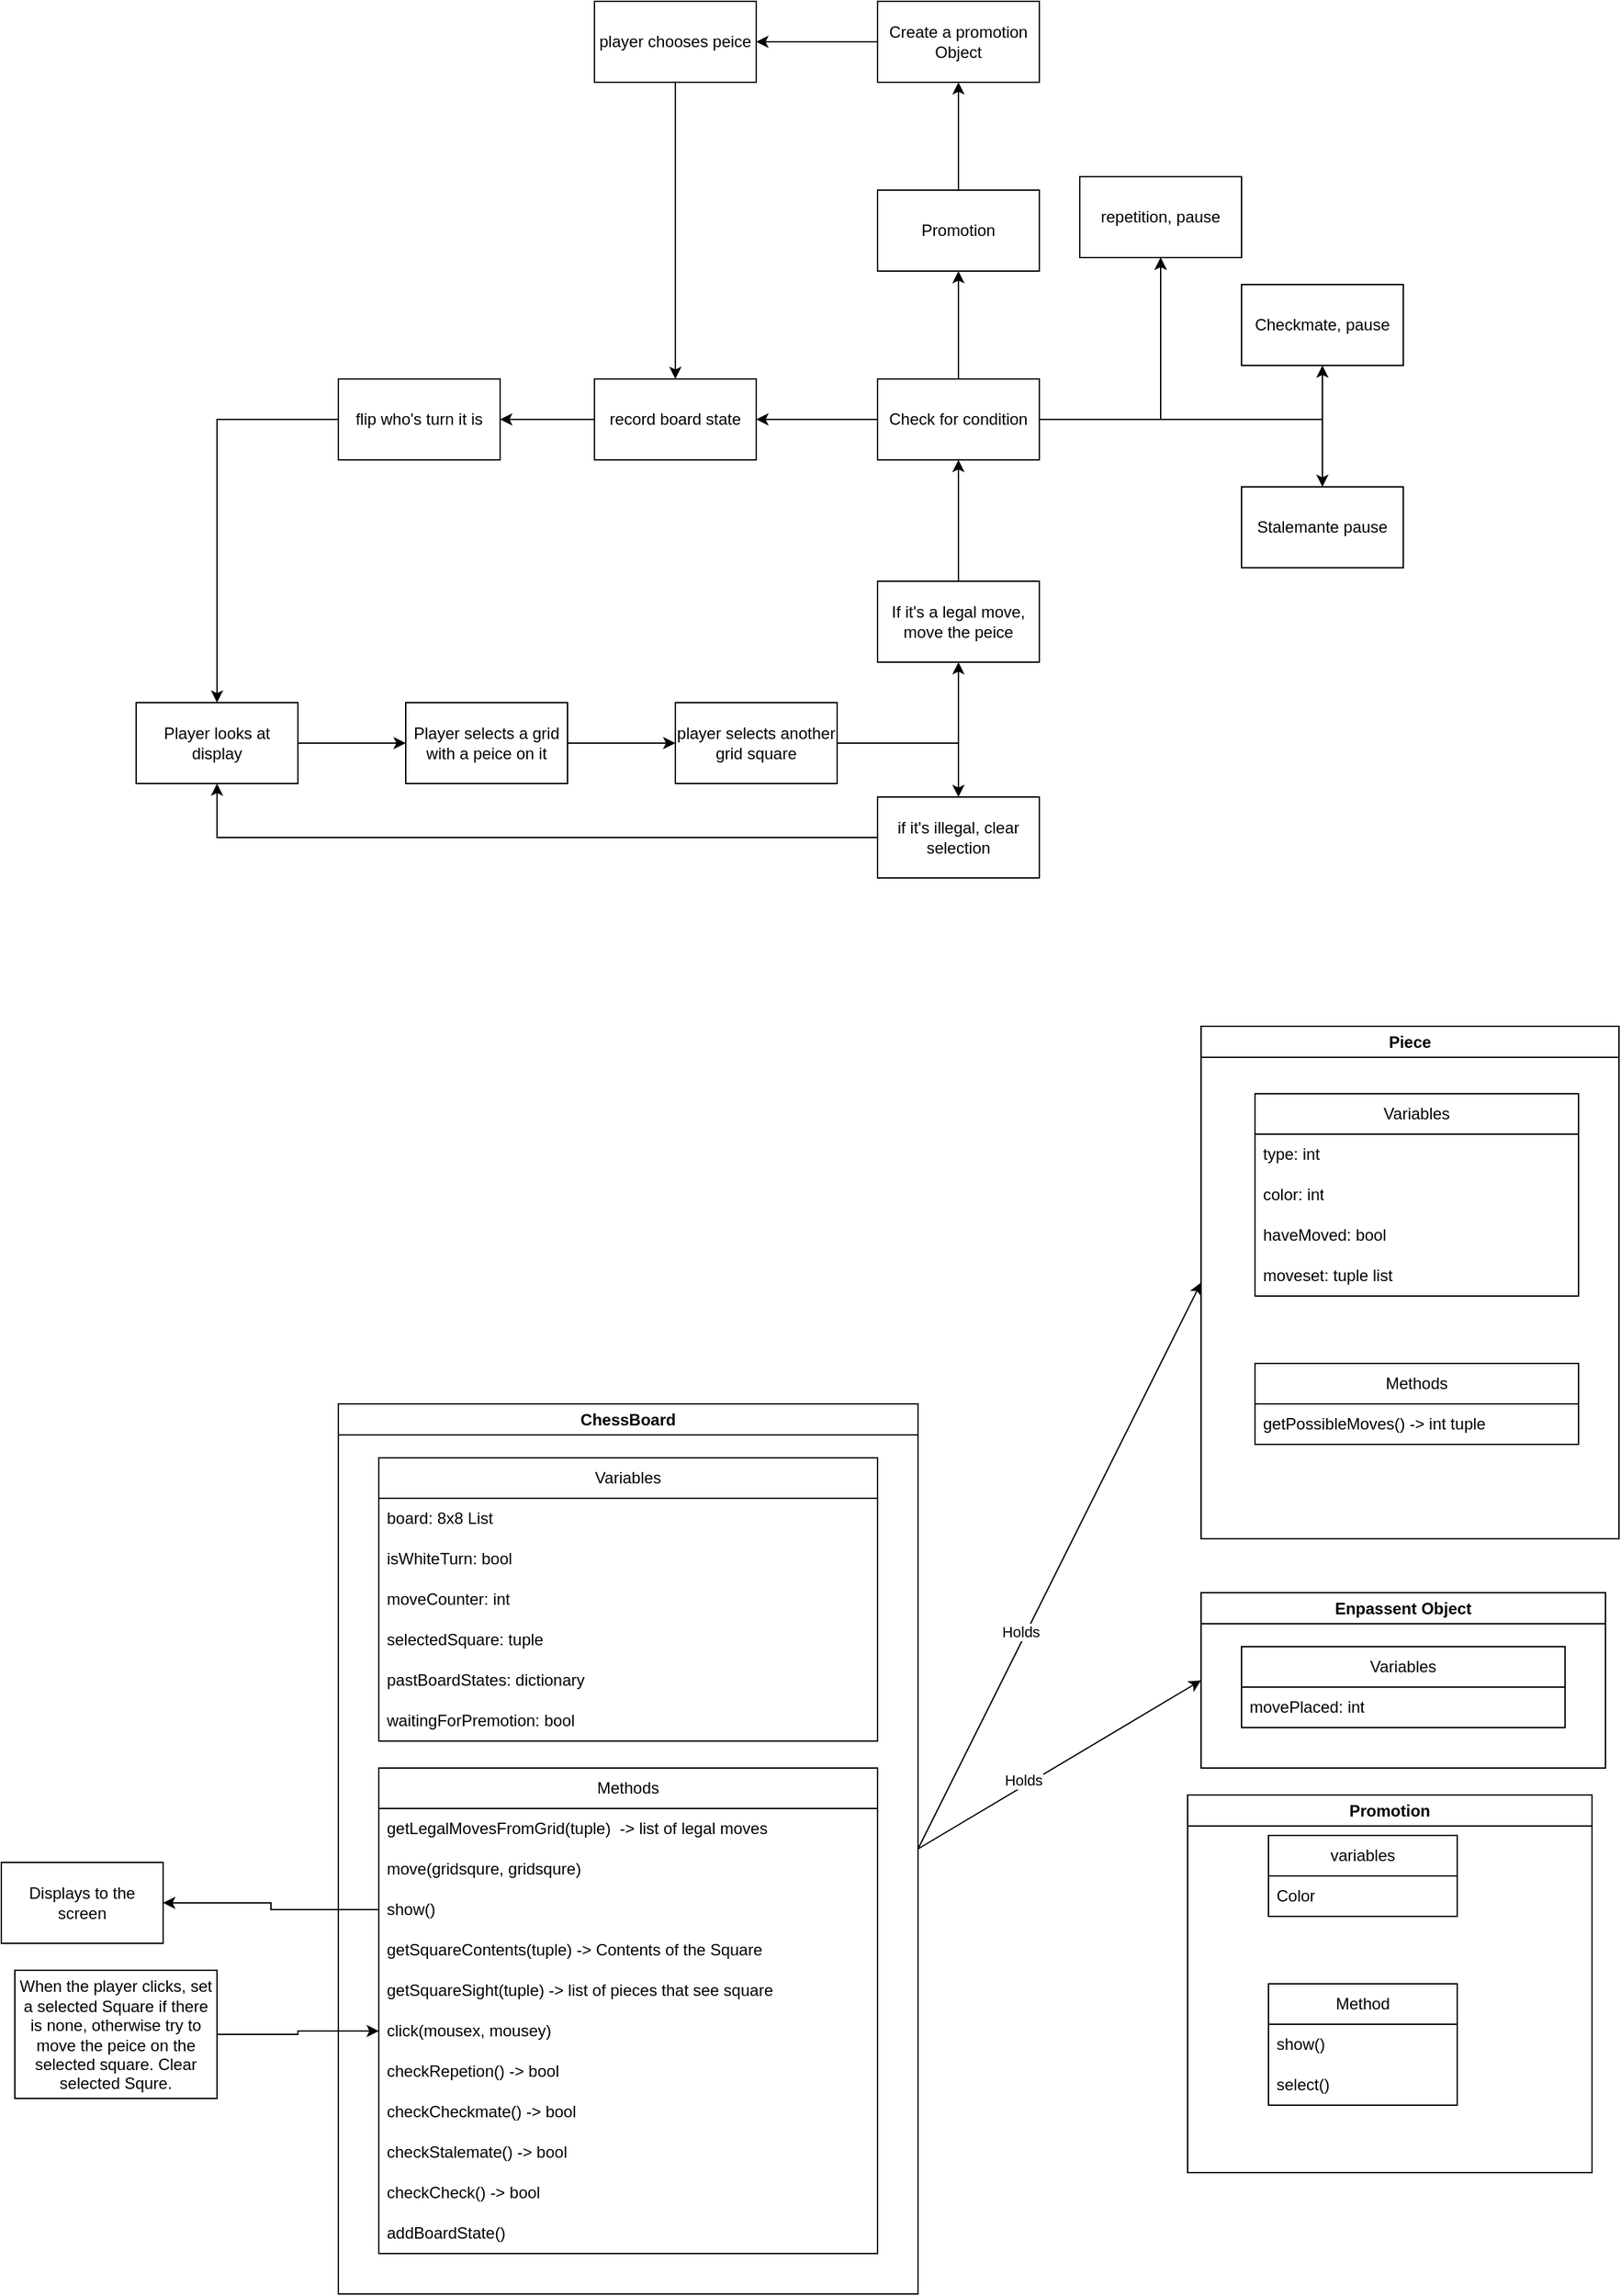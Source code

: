 <mxfile version="24.7.8">
  <diagram name="Page-1" id="t9a5m_bKD9C-yNpvmvKL">
    <mxGraphModel dx="2231" dy="1908" grid="1" gridSize="10" guides="1" tooltips="1" connect="1" arrows="1" fold="1" page="1" pageScale="1" pageWidth="850" pageHeight="1100" math="0" shadow="0">
      <root>
        <mxCell id="0" />
        <mxCell id="1" parent="0" />
        <mxCell id="ldxb-2AIBdacw099OIL1-1" value="ChessBoard" style="swimlane;whiteSpace=wrap;html=1;" parent="1" vertex="1">
          <mxGeometry x="20" y="130" width="430" height="660" as="geometry" />
        </mxCell>
        <mxCell id="ldxb-2AIBdacw099OIL1-3" value="Variables" style="swimlane;fontStyle=0;childLayout=stackLayout;horizontal=1;startSize=30;horizontalStack=0;resizeParent=1;resizeParentMax=0;resizeLast=0;collapsible=1;marginBottom=0;whiteSpace=wrap;html=1;" parent="ldxb-2AIBdacw099OIL1-1" vertex="1">
          <mxGeometry x="30" y="40" width="370" height="210" as="geometry" />
        </mxCell>
        <mxCell id="ldxb-2AIBdacw099OIL1-4" value="&lt;span style=&quot;text-align: center;&quot;&gt;board: 8x8 List&lt;/span&gt;" style="text;strokeColor=none;fillColor=none;align=left;verticalAlign=middle;spacingLeft=4;spacingRight=4;overflow=hidden;points=[[0,0.5],[1,0.5]];portConstraint=eastwest;rotatable=0;whiteSpace=wrap;html=1;" parent="ldxb-2AIBdacw099OIL1-3" vertex="1">
          <mxGeometry y="30" width="370" height="30" as="geometry" />
        </mxCell>
        <mxCell id="ldxb-2AIBdacw099OIL1-5" value="isWhiteTurn: bool" style="text;strokeColor=none;fillColor=none;align=left;verticalAlign=middle;spacingLeft=4;spacingRight=4;overflow=hidden;points=[[0,0.5],[1,0.5]];portConstraint=eastwest;rotatable=0;whiteSpace=wrap;html=1;" parent="ldxb-2AIBdacw099OIL1-3" vertex="1">
          <mxGeometry y="60" width="370" height="30" as="geometry" />
        </mxCell>
        <mxCell id="-uUJqwtiMHV1rLsQDE5Y-2" value="moveCounter: int" style="text;strokeColor=none;fillColor=none;align=left;verticalAlign=middle;spacingLeft=4;spacingRight=4;overflow=hidden;points=[[0,0.5],[1,0.5]];portConstraint=eastwest;rotatable=0;whiteSpace=wrap;html=1;" parent="ldxb-2AIBdacw099OIL1-3" vertex="1">
          <mxGeometry y="90" width="370" height="30" as="geometry" />
        </mxCell>
        <mxCell id="Rdf7iIx9nlK6P8x9TiHN-3" value="selectedSquare: tuple" style="text;strokeColor=none;fillColor=none;align=left;verticalAlign=middle;spacingLeft=4;spacingRight=4;overflow=hidden;points=[[0,0.5],[1,0.5]];portConstraint=eastwest;rotatable=0;whiteSpace=wrap;html=1;" vertex="1" parent="ldxb-2AIBdacw099OIL1-3">
          <mxGeometry y="120" width="370" height="30" as="geometry" />
        </mxCell>
        <mxCell id="Rdf7iIx9nlK6P8x9TiHN-7" value="pastBoardStates: dictionary" style="text;strokeColor=none;fillColor=none;align=left;verticalAlign=middle;spacingLeft=4;spacingRight=4;overflow=hidden;points=[[0,0.5],[1,0.5]];portConstraint=eastwest;rotatable=0;whiteSpace=wrap;html=1;" vertex="1" parent="ldxb-2AIBdacw099OIL1-3">
          <mxGeometry y="150" width="370" height="30" as="geometry" />
        </mxCell>
        <mxCell id="Rdf7iIx9nlK6P8x9TiHN-54" value="waitingForPremotion: bool" style="text;strokeColor=none;fillColor=none;align=left;verticalAlign=middle;spacingLeft=4;spacingRight=4;overflow=hidden;points=[[0,0.5],[1,0.5]];portConstraint=eastwest;rotatable=0;whiteSpace=wrap;html=1;" vertex="1" parent="ldxb-2AIBdacw099OIL1-3">
          <mxGeometry y="180" width="370" height="30" as="geometry" />
        </mxCell>
        <mxCell id="ldxb-2AIBdacw099OIL1-7" value="Methods" style="swimlane;fontStyle=0;childLayout=stackLayout;horizontal=1;startSize=30;horizontalStack=0;resizeParent=1;resizeParentMax=0;resizeLast=0;collapsible=1;marginBottom=0;whiteSpace=wrap;html=1;" parent="ldxb-2AIBdacw099OIL1-1" vertex="1">
          <mxGeometry x="30" y="270" width="370" height="360" as="geometry" />
        </mxCell>
        <mxCell id="ldxb-2AIBdacw099OIL1-8" value="&lt;span style=&quot;text-align: center;&quot;&gt;getLegalMovesFromGrid(&lt;/span&gt;tuple&lt;span style=&quot;text-align: center;&quot;&gt;)&amp;nbsp; -&amp;gt; list of legal moves&lt;br&gt;&lt;/span&gt;" style="text;strokeColor=none;fillColor=none;align=left;verticalAlign=middle;spacingLeft=4;spacingRight=4;overflow=hidden;points=[[0,0.5],[1,0.5]];portConstraint=eastwest;rotatable=0;whiteSpace=wrap;html=1;" parent="ldxb-2AIBdacw099OIL1-7" vertex="1">
          <mxGeometry y="30" width="370" height="30" as="geometry" />
        </mxCell>
        <mxCell id="-uUJqwtiMHV1rLsQDE5Y-7" value="move(gridsqure, gridsqure)" style="text;strokeColor=none;fillColor=none;align=left;verticalAlign=middle;spacingLeft=4;spacingRight=4;overflow=hidden;points=[[0,0.5],[1,0.5]];portConstraint=eastwest;rotatable=0;whiteSpace=wrap;html=1;" parent="ldxb-2AIBdacw099OIL1-7" vertex="1">
          <mxGeometry y="60" width="370" height="30" as="geometry" />
        </mxCell>
        <mxCell id="-uUJqwtiMHV1rLsQDE5Y-6" value="show()" style="text;strokeColor=none;fillColor=none;align=left;verticalAlign=middle;spacingLeft=4;spacingRight=4;overflow=hidden;points=[[0,0.5],[1,0.5]];portConstraint=eastwest;rotatable=0;whiteSpace=wrap;html=1;" parent="ldxb-2AIBdacw099OIL1-7" vertex="1">
          <mxGeometry y="90" width="370" height="30" as="geometry" />
        </mxCell>
        <mxCell id="-uUJqwtiMHV1rLsQDE5Y-21" value="getSquareContents(tuple) -&amp;gt; Contents of the Square" style="text;strokeColor=none;fillColor=none;align=left;verticalAlign=middle;spacingLeft=4;spacingRight=4;overflow=hidden;points=[[0,0.5],[1,0.5]];portConstraint=eastwest;rotatable=0;whiteSpace=wrap;html=1;" parent="ldxb-2AIBdacw099OIL1-7" vertex="1">
          <mxGeometry y="120" width="370" height="30" as="geometry" />
        </mxCell>
        <mxCell id="-uUJqwtiMHV1rLsQDE5Y-22" value="getSquareSight(tuple) -&amp;gt; list of pieces that see square" style="text;strokeColor=none;fillColor=none;align=left;verticalAlign=middle;spacingLeft=4;spacingRight=4;overflow=hidden;points=[[0,0.5],[1,0.5]];portConstraint=eastwest;rotatable=0;whiteSpace=wrap;html=1;" parent="ldxb-2AIBdacw099OIL1-7" vertex="1">
          <mxGeometry y="150" width="370" height="30" as="geometry" />
        </mxCell>
        <mxCell id="Rdf7iIx9nlK6P8x9TiHN-4" value="click(mousex, mousey)" style="text;strokeColor=none;fillColor=none;align=left;verticalAlign=middle;spacingLeft=4;spacingRight=4;overflow=hidden;points=[[0,0.5],[1,0.5]];portConstraint=eastwest;rotatable=0;whiteSpace=wrap;html=1;" vertex="1" parent="ldxb-2AIBdacw099OIL1-7">
          <mxGeometry y="180" width="370" height="30" as="geometry" />
        </mxCell>
        <mxCell id="Rdf7iIx9nlK6P8x9TiHN-50" value="checkRepetion() -&amp;gt; bool" style="text;strokeColor=none;fillColor=none;align=left;verticalAlign=middle;spacingLeft=4;spacingRight=4;overflow=hidden;points=[[0,0.5],[1,0.5]];portConstraint=eastwest;rotatable=0;whiteSpace=wrap;html=1;" vertex="1" parent="ldxb-2AIBdacw099OIL1-7">
          <mxGeometry y="210" width="370" height="30" as="geometry" />
        </mxCell>
        <mxCell id="Rdf7iIx9nlK6P8x9TiHN-51" value="checkCheckmate() -&amp;gt; bool" style="text;strokeColor=none;fillColor=none;align=left;verticalAlign=middle;spacingLeft=4;spacingRight=4;overflow=hidden;points=[[0,0.5],[1,0.5]];portConstraint=eastwest;rotatable=0;whiteSpace=wrap;html=1;" vertex="1" parent="ldxb-2AIBdacw099OIL1-7">
          <mxGeometry y="240" width="370" height="30" as="geometry" />
        </mxCell>
        <mxCell id="Rdf7iIx9nlK6P8x9TiHN-52" value="checkStalemate() -&amp;gt; bool" style="text;strokeColor=none;fillColor=none;align=left;verticalAlign=middle;spacingLeft=4;spacingRight=4;overflow=hidden;points=[[0,0.5],[1,0.5]];portConstraint=eastwest;rotatable=0;whiteSpace=wrap;html=1;" vertex="1" parent="ldxb-2AIBdacw099OIL1-7">
          <mxGeometry y="270" width="370" height="30" as="geometry" />
        </mxCell>
        <mxCell id="Rdf7iIx9nlK6P8x9TiHN-53" value="checkCheck() -&amp;gt; bool" style="text;strokeColor=none;fillColor=none;align=left;verticalAlign=middle;spacingLeft=4;spacingRight=4;overflow=hidden;points=[[0,0.5],[1,0.5]];portConstraint=eastwest;rotatable=0;whiteSpace=wrap;html=1;" vertex="1" parent="ldxb-2AIBdacw099OIL1-7">
          <mxGeometry y="300" width="370" height="30" as="geometry" />
        </mxCell>
        <mxCell id="Rdf7iIx9nlK6P8x9TiHN-55" value="addBoardState()" style="text;strokeColor=none;fillColor=none;align=left;verticalAlign=middle;spacingLeft=4;spacingRight=4;overflow=hidden;points=[[0,0.5],[1,0.5]];portConstraint=eastwest;rotatable=0;whiteSpace=wrap;html=1;" vertex="1" parent="ldxb-2AIBdacw099OIL1-7">
          <mxGeometry y="330" width="370" height="30" as="geometry" />
        </mxCell>
        <mxCell id="ldxb-2AIBdacw099OIL1-14" value="Piece" style="swimlane;whiteSpace=wrap;html=1;" parent="1" vertex="1">
          <mxGeometry x="660" y="-150" width="310" height="380" as="geometry" />
        </mxCell>
        <mxCell id="ldxb-2AIBdacw099OIL1-16" value="Variables" style="swimlane;fontStyle=0;childLayout=stackLayout;horizontal=1;startSize=30;horizontalStack=0;resizeParent=1;resizeParentMax=0;resizeLast=0;collapsible=1;marginBottom=0;whiteSpace=wrap;html=1;" parent="ldxb-2AIBdacw099OIL1-14" vertex="1">
          <mxGeometry x="40" y="50" width="240" height="150" as="geometry">
            <mxRectangle x="50" y="40" width="90" height="30" as="alternateBounds" />
          </mxGeometry>
        </mxCell>
        <mxCell id="ldxb-2AIBdacw099OIL1-17" value="type: int" style="text;strokeColor=none;fillColor=none;align=left;verticalAlign=middle;spacingLeft=4;spacingRight=4;overflow=hidden;points=[[0,0.5],[1,0.5]];portConstraint=eastwest;rotatable=0;whiteSpace=wrap;html=1;" parent="ldxb-2AIBdacw099OIL1-16" vertex="1">
          <mxGeometry y="30" width="240" height="30" as="geometry" />
        </mxCell>
        <mxCell id="ldxb-2AIBdacw099OIL1-23" value="color: int" style="text;strokeColor=none;fillColor=none;align=left;verticalAlign=middle;spacingLeft=4;spacingRight=4;overflow=hidden;points=[[0,0.5],[1,0.5]];portConstraint=eastwest;rotatable=0;whiteSpace=wrap;html=1;" parent="ldxb-2AIBdacw099OIL1-16" vertex="1">
          <mxGeometry y="60" width="240" height="30" as="geometry" />
        </mxCell>
        <mxCell id="ldxb-2AIBdacw099OIL1-36" value="haveMoved: bool" style="text;strokeColor=none;fillColor=none;align=left;verticalAlign=middle;spacingLeft=4;spacingRight=4;overflow=hidden;points=[[0,0.5],[1,0.5]];portConstraint=eastwest;rotatable=0;whiteSpace=wrap;html=1;" parent="ldxb-2AIBdacw099OIL1-16" vertex="1">
          <mxGeometry y="90" width="240" height="30" as="geometry" />
        </mxCell>
        <mxCell id="-uUJqwtiMHV1rLsQDE5Y-1" value="moveset: tuple list" style="text;strokeColor=none;fillColor=none;align=left;verticalAlign=middle;spacingLeft=4;spacingRight=4;overflow=hidden;points=[[0,0.5],[1,0.5]];portConstraint=eastwest;rotatable=0;whiteSpace=wrap;html=1;" parent="ldxb-2AIBdacw099OIL1-16" vertex="1">
          <mxGeometry y="120" width="240" height="30" as="geometry" />
        </mxCell>
        <mxCell id="ldxb-2AIBdacw099OIL1-20" value="Methods" style="swimlane;fontStyle=0;childLayout=stackLayout;horizontal=1;startSize=30;horizontalStack=0;resizeParent=1;resizeParentMax=0;resizeLast=0;collapsible=1;marginBottom=0;whiteSpace=wrap;html=1;" parent="ldxb-2AIBdacw099OIL1-14" vertex="1">
          <mxGeometry x="40" y="250" width="240" height="60" as="geometry" />
        </mxCell>
        <mxCell id="ldxb-2AIBdacw099OIL1-21" value="getPossibleMoves() -&amp;gt; int tuple" style="text;strokeColor=none;fillColor=none;align=left;verticalAlign=middle;spacingLeft=4;spacingRight=4;overflow=hidden;points=[[0,0.5],[1,0.5]];portConstraint=eastwest;rotatable=0;whiteSpace=wrap;html=1;" parent="ldxb-2AIBdacw099OIL1-20" vertex="1">
          <mxGeometry y="30" width="240" height="30" as="geometry" />
        </mxCell>
        <mxCell id="-uUJqwtiMHV1rLsQDE5Y-4" value="" style="endArrow=classic;html=1;rounded=0;entryX=0;entryY=0.5;entryDx=0;entryDy=0;exitX=1;exitY=0.5;exitDx=0;exitDy=0;" parent="1" source="ldxb-2AIBdacw099OIL1-1" target="ldxb-2AIBdacw099OIL1-14" edge="1">
          <mxGeometry width="50" height="50" relative="1" as="geometry">
            <mxPoint x="450" y="300" as="sourcePoint" />
            <mxPoint x="510" y="200" as="targetPoint" />
          </mxGeometry>
        </mxCell>
        <mxCell id="-uUJqwtiMHV1rLsQDE5Y-5" value="Holds" style="edgeLabel;html=1;align=center;verticalAlign=middle;resizable=0;points=[];" parent="-uUJqwtiMHV1rLsQDE5Y-4" vertex="1" connectable="0">
          <mxGeometry x="-0.24" y="4" relative="1" as="geometry">
            <mxPoint as="offset" />
          </mxGeometry>
        </mxCell>
        <mxCell id="-uUJqwtiMHV1rLsQDE5Y-12" value="Enpassent Object" style="swimlane;whiteSpace=wrap;html=1;" parent="1" vertex="1">
          <mxGeometry x="660" y="270" width="300" height="130" as="geometry" />
        </mxCell>
        <mxCell id="-uUJqwtiMHV1rLsQDE5Y-13" value="Variables" style="swimlane;fontStyle=0;childLayout=stackLayout;horizontal=1;startSize=30;horizontalStack=0;resizeParent=1;resizeParentMax=0;resizeLast=0;collapsible=1;marginBottom=0;whiteSpace=wrap;html=1;" parent="-uUJqwtiMHV1rLsQDE5Y-12" vertex="1">
          <mxGeometry x="30" y="40" width="240" height="60" as="geometry">
            <mxRectangle x="50" y="40" width="90" height="30" as="alternateBounds" />
          </mxGeometry>
        </mxCell>
        <mxCell id="-uUJqwtiMHV1rLsQDE5Y-14" value="movePlaced: int" style="text;strokeColor=none;fillColor=none;align=left;verticalAlign=middle;spacingLeft=4;spacingRight=4;overflow=hidden;points=[[0,0.5],[1,0.5]];portConstraint=eastwest;rotatable=0;whiteSpace=wrap;html=1;" parent="-uUJqwtiMHV1rLsQDE5Y-13" vertex="1">
          <mxGeometry y="30" width="240" height="30" as="geometry" />
        </mxCell>
        <mxCell id="-uUJqwtiMHV1rLsQDE5Y-18" value="" style="endArrow=classic;html=1;rounded=0;entryX=0;entryY=0.5;entryDx=0;entryDy=0;exitX=1;exitY=0.5;exitDx=0;exitDy=0;" parent="1" source="ldxb-2AIBdacw099OIL1-1" target="-uUJqwtiMHV1rLsQDE5Y-12" edge="1">
          <mxGeometry width="50" height="50" relative="1" as="geometry">
            <mxPoint x="460" y="350" as="sourcePoint" />
            <mxPoint x="670" y="50" as="targetPoint" />
          </mxGeometry>
        </mxCell>
        <mxCell id="-uUJqwtiMHV1rLsQDE5Y-19" value="Holds" style="edgeLabel;html=1;align=center;verticalAlign=middle;resizable=0;points=[];" parent="-uUJqwtiMHV1rLsQDE5Y-18" vertex="1" connectable="0">
          <mxGeometry x="-0.24" y="4" relative="1" as="geometry">
            <mxPoint as="offset" />
          </mxGeometry>
        </mxCell>
        <mxCell id="Rdf7iIx9nlK6P8x9TiHN-2" value="" style="edgeStyle=orthogonalEdgeStyle;rounded=0;orthogonalLoop=1;jettySize=auto;html=1;entryX=0;entryY=0.5;entryDx=0;entryDy=0;startArrow=classic;startFill=1;endArrow=none;endFill=0;" edge="1" parent="1" source="Rdf7iIx9nlK6P8x9TiHN-1" target="-uUJqwtiMHV1rLsQDE5Y-6">
          <mxGeometry relative="1" as="geometry" />
        </mxCell>
        <mxCell id="Rdf7iIx9nlK6P8x9TiHN-1" value="Displays to the screen" style="rounded=0;whiteSpace=wrap;html=1;" vertex="1" parent="1">
          <mxGeometry x="-230" y="470" width="120" height="60" as="geometry" />
        </mxCell>
        <mxCell id="Rdf7iIx9nlK6P8x9TiHN-6" value="" style="edgeStyle=orthogonalEdgeStyle;rounded=0;orthogonalLoop=1;jettySize=auto;html=1;" edge="1" parent="1" source="Rdf7iIx9nlK6P8x9TiHN-5" target="Rdf7iIx9nlK6P8x9TiHN-4">
          <mxGeometry relative="1" as="geometry" />
        </mxCell>
        <mxCell id="Rdf7iIx9nlK6P8x9TiHN-5" value="When the player clicks, set a selected Square if there is none, otherwise try to move the peice on the selected square. Clear selected Squre." style="rounded=0;whiteSpace=wrap;html=1;" vertex="1" parent="1">
          <mxGeometry x="-220" y="550" width="150" height="95" as="geometry" />
        </mxCell>
        <mxCell id="Rdf7iIx9nlK6P8x9TiHN-8" value="Promotion" style="swimlane;whiteSpace=wrap;html=1;" vertex="1" parent="1">
          <mxGeometry x="650" y="420" width="300" height="280" as="geometry" />
        </mxCell>
        <mxCell id="Rdf7iIx9nlK6P8x9TiHN-13" value="Method" style="swimlane;fontStyle=0;childLayout=stackLayout;horizontal=1;startSize=30;horizontalStack=0;resizeParent=1;resizeParentMax=0;resizeLast=0;collapsible=1;marginBottom=0;whiteSpace=wrap;html=1;" vertex="1" parent="Rdf7iIx9nlK6P8x9TiHN-8">
          <mxGeometry x="60" y="140" width="140" height="90" as="geometry" />
        </mxCell>
        <mxCell id="Rdf7iIx9nlK6P8x9TiHN-14" value="show()" style="text;strokeColor=none;fillColor=none;align=left;verticalAlign=middle;spacingLeft=4;spacingRight=4;overflow=hidden;points=[[0,0.5],[1,0.5]];portConstraint=eastwest;rotatable=0;whiteSpace=wrap;html=1;" vertex="1" parent="Rdf7iIx9nlK6P8x9TiHN-13">
          <mxGeometry y="30" width="140" height="30" as="geometry" />
        </mxCell>
        <mxCell id="Rdf7iIx9nlK6P8x9TiHN-15" value="select()" style="text;strokeColor=none;fillColor=none;align=left;verticalAlign=middle;spacingLeft=4;spacingRight=4;overflow=hidden;points=[[0,0.5],[1,0.5]];portConstraint=eastwest;rotatable=0;whiteSpace=wrap;html=1;" vertex="1" parent="Rdf7iIx9nlK6P8x9TiHN-13">
          <mxGeometry y="60" width="140" height="30" as="geometry" />
        </mxCell>
        <mxCell id="Rdf7iIx9nlK6P8x9TiHN-9" value="variables" style="swimlane;fontStyle=0;childLayout=stackLayout;horizontal=1;startSize=30;horizontalStack=0;resizeParent=1;resizeParentMax=0;resizeLast=0;collapsible=1;marginBottom=0;whiteSpace=wrap;html=1;" vertex="1" parent="Rdf7iIx9nlK6P8x9TiHN-8">
          <mxGeometry x="60" y="30" width="140" height="60" as="geometry" />
        </mxCell>
        <mxCell id="Rdf7iIx9nlK6P8x9TiHN-10" value="Color" style="text;strokeColor=none;fillColor=none;align=left;verticalAlign=middle;spacingLeft=4;spacingRight=4;overflow=hidden;points=[[0,0.5],[1,0.5]];portConstraint=eastwest;rotatable=0;whiteSpace=wrap;html=1;" vertex="1" parent="Rdf7iIx9nlK6P8x9TiHN-9">
          <mxGeometry y="30" width="140" height="30" as="geometry" />
        </mxCell>
        <mxCell id="Rdf7iIx9nlK6P8x9TiHN-19" value="" style="edgeStyle=orthogonalEdgeStyle;rounded=0;orthogonalLoop=1;jettySize=auto;html=1;" edge="1" parent="1" source="Rdf7iIx9nlK6P8x9TiHN-17" target="Rdf7iIx9nlK6P8x9TiHN-18">
          <mxGeometry relative="1" as="geometry" />
        </mxCell>
        <mxCell id="Rdf7iIx9nlK6P8x9TiHN-17" value="Player looks at display" style="rounded=0;whiteSpace=wrap;html=1;" vertex="1" parent="1">
          <mxGeometry x="-130" y="-390" width="120" height="60" as="geometry" />
        </mxCell>
        <mxCell id="Rdf7iIx9nlK6P8x9TiHN-21" value="" style="edgeStyle=orthogonalEdgeStyle;rounded=0;orthogonalLoop=1;jettySize=auto;html=1;" edge="1" parent="1" source="Rdf7iIx9nlK6P8x9TiHN-18" target="Rdf7iIx9nlK6P8x9TiHN-20">
          <mxGeometry relative="1" as="geometry" />
        </mxCell>
        <mxCell id="Rdf7iIx9nlK6P8x9TiHN-18" value="Player selects a grid with a peice on it" style="whiteSpace=wrap;html=1;rounded=0;" vertex="1" parent="1">
          <mxGeometry x="70" y="-390" width="120" height="60" as="geometry" />
        </mxCell>
        <mxCell id="Rdf7iIx9nlK6P8x9TiHN-23" value="" style="edgeStyle=orthogonalEdgeStyle;rounded=0;orthogonalLoop=1;jettySize=auto;html=1;entryX=0.5;entryY=0;entryDx=0;entryDy=0;" edge="1" parent="1" source="Rdf7iIx9nlK6P8x9TiHN-20" target="Rdf7iIx9nlK6P8x9TiHN-24">
          <mxGeometry relative="1" as="geometry" />
        </mxCell>
        <mxCell id="Rdf7iIx9nlK6P8x9TiHN-20" value="player selects another grid square" style="whiteSpace=wrap;html=1;rounded=0;" vertex="1" parent="1">
          <mxGeometry x="270" y="-390" width="120" height="60" as="geometry" />
        </mxCell>
        <mxCell id="Rdf7iIx9nlK6P8x9TiHN-28" value="" style="edgeStyle=orthogonalEdgeStyle;rounded=0;orthogonalLoop=1;jettySize=auto;html=1;" edge="1" parent="1" source="Rdf7iIx9nlK6P8x9TiHN-22" target="Rdf7iIx9nlK6P8x9TiHN-27">
          <mxGeometry relative="1" as="geometry" />
        </mxCell>
        <mxCell id="Rdf7iIx9nlK6P8x9TiHN-22" value="If it&#39;s a legal move, move the peice" style="whiteSpace=wrap;html=1;rounded=0;" vertex="1" parent="1">
          <mxGeometry x="420" y="-480" width="120" height="60" as="geometry" />
        </mxCell>
        <mxCell id="Rdf7iIx9nlK6P8x9TiHN-24" value="if it&#39;s illegal, clear selection" style="rounded=0;whiteSpace=wrap;html=1;" vertex="1" parent="1">
          <mxGeometry x="420" y="-320" width="120" height="60" as="geometry" />
        </mxCell>
        <mxCell id="Rdf7iIx9nlK6P8x9TiHN-25" value="" style="endArrow=classic;html=1;rounded=0;exitX=1;exitY=0.5;exitDx=0;exitDy=0;entryX=0.5;entryY=1;entryDx=0;entryDy=0;" edge="1" parent="1" source="Rdf7iIx9nlK6P8x9TiHN-20" target="Rdf7iIx9nlK6P8x9TiHN-22">
          <mxGeometry width="50" height="50" relative="1" as="geometry">
            <mxPoint x="460" y="-220" as="sourcePoint" />
            <mxPoint x="510" y="-270" as="targetPoint" />
            <Array as="points">
              <mxPoint x="480" y="-360" />
            </Array>
          </mxGeometry>
        </mxCell>
        <mxCell id="Rdf7iIx9nlK6P8x9TiHN-26" value="" style="endArrow=classic;html=1;rounded=0;exitX=0;exitY=0.5;exitDx=0;exitDy=0;entryX=0.5;entryY=1;entryDx=0;entryDy=0;" edge="1" parent="1" source="Rdf7iIx9nlK6P8x9TiHN-24" target="Rdf7iIx9nlK6P8x9TiHN-17">
          <mxGeometry width="50" height="50" relative="1" as="geometry">
            <mxPoint x="460" y="-220" as="sourcePoint" />
            <mxPoint x="490" y="-100" as="targetPoint" />
            <Array as="points">
              <mxPoint x="-70" y="-290" />
            </Array>
          </mxGeometry>
        </mxCell>
        <mxCell id="Rdf7iIx9nlK6P8x9TiHN-30" value="" style="edgeStyle=orthogonalEdgeStyle;rounded=0;orthogonalLoop=1;jettySize=auto;html=1;entryX=1;entryY=0.5;entryDx=0;entryDy=0;" edge="1" parent="1" source="Rdf7iIx9nlK6P8x9TiHN-27" target="Rdf7iIx9nlK6P8x9TiHN-36">
          <mxGeometry relative="1" as="geometry" />
        </mxCell>
        <mxCell id="Rdf7iIx9nlK6P8x9TiHN-33" value="" style="edgeStyle=orthogonalEdgeStyle;rounded=0;orthogonalLoop=1;jettySize=auto;html=1;" edge="1" parent="1" source="Rdf7iIx9nlK6P8x9TiHN-27" target="Rdf7iIx9nlK6P8x9TiHN-32">
          <mxGeometry relative="1" as="geometry" />
        </mxCell>
        <mxCell id="Rdf7iIx9nlK6P8x9TiHN-35" value="" style="edgeStyle=orthogonalEdgeStyle;rounded=0;orthogonalLoop=1;jettySize=auto;html=1;" edge="1" parent="1" source="Rdf7iIx9nlK6P8x9TiHN-27" target="Rdf7iIx9nlK6P8x9TiHN-34">
          <mxGeometry relative="1" as="geometry" />
        </mxCell>
        <mxCell id="Rdf7iIx9nlK6P8x9TiHN-40" value="" style="edgeStyle=orthogonalEdgeStyle;rounded=0;orthogonalLoop=1;jettySize=auto;html=1;" edge="1" parent="1" source="Rdf7iIx9nlK6P8x9TiHN-27" target="Rdf7iIx9nlK6P8x9TiHN-39">
          <mxGeometry relative="1" as="geometry" />
        </mxCell>
        <mxCell id="Rdf7iIx9nlK6P8x9TiHN-41" value="" style="edgeStyle=orthogonalEdgeStyle;rounded=0;orthogonalLoop=1;jettySize=auto;html=1;" edge="1" parent="1" source="Rdf7iIx9nlK6P8x9TiHN-27" target="Rdf7iIx9nlK6P8x9TiHN-39">
          <mxGeometry relative="1" as="geometry" />
        </mxCell>
        <mxCell id="Rdf7iIx9nlK6P8x9TiHN-43" value="" style="edgeStyle=orthogonalEdgeStyle;rounded=0;orthogonalLoop=1;jettySize=auto;html=1;" edge="1" parent="1" source="Rdf7iIx9nlK6P8x9TiHN-27" target="Rdf7iIx9nlK6P8x9TiHN-42">
          <mxGeometry relative="1" as="geometry" />
        </mxCell>
        <mxCell id="Rdf7iIx9nlK6P8x9TiHN-27" value="Check for condition" style="whiteSpace=wrap;html=1;rounded=0;" vertex="1" parent="1">
          <mxGeometry x="420" y="-630" width="120" height="60" as="geometry" />
        </mxCell>
        <mxCell id="Rdf7iIx9nlK6P8x9TiHN-29" value="flip who&#39;s turn it is" style="whiteSpace=wrap;html=1;rounded=0;" vertex="1" parent="1">
          <mxGeometry x="20" y="-630" width="120" height="60" as="geometry" />
        </mxCell>
        <mxCell id="Rdf7iIx9nlK6P8x9TiHN-31" value="" style="endArrow=classic;html=1;rounded=0;exitX=0;exitY=0.5;exitDx=0;exitDy=0;entryX=0.5;entryY=0;entryDx=0;entryDy=0;" edge="1" parent="1" source="Rdf7iIx9nlK6P8x9TiHN-29" target="Rdf7iIx9nlK6P8x9TiHN-17">
          <mxGeometry width="50" height="50" relative="1" as="geometry">
            <mxPoint x="190" y="-550" as="sourcePoint" />
            <mxPoint x="400" y="-350" as="targetPoint" />
            <Array as="points">
              <mxPoint x="-70" y="-600" />
            </Array>
          </mxGeometry>
        </mxCell>
        <mxCell id="Rdf7iIx9nlK6P8x9TiHN-32" value="Checkmate, pause" style="whiteSpace=wrap;html=1;rounded=0;" vertex="1" parent="1">
          <mxGeometry x="690" y="-700" width="120" height="60" as="geometry" />
        </mxCell>
        <mxCell id="Rdf7iIx9nlK6P8x9TiHN-34" value="Stalemante pause" style="whiteSpace=wrap;html=1;rounded=0;" vertex="1" parent="1">
          <mxGeometry x="690" y="-550" width="120" height="60" as="geometry" />
        </mxCell>
        <mxCell id="Rdf7iIx9nlK6P8x9TiHN-38" value="" style="edgeStyle=orthogonalEdgeStyle;rounded=0;orthogonalLoop=1;jettySize=auto;html=1;" edge="1" parent="1" source="Rdf7iIx9nlK6P8x9TiHN-36" target="Rdf7iIx9nlK6P8x9TiHN-29">
          <mxGeometry relative="1" as="geometry" />
        </mxCell>
        <mxCell id="Rdf7iIx9nlK6P8x9TiHN-36" value="record board state" style="whiteSpace=wrap;html=1;rounded=0;" vertex="1" parent="1">
          <mxGeometry x="210" y="-630" width="120" height="60" as="geometry" />
        </mxCell>
        <mxCell id="Rdf7iIx9nlK6P8x9TiHN-39" value="repetition, pause" style="whiteSpace=wrap;html=1;rounded=0;" vertex="1" parent="1">
          <mxGeometry x="570" y="-780" width="120" height="60" as="geometry" />
        </mxCell>
        <mxCell id="Rdf7iIx9nlK6P8x9TiHN-45" value="" style="edgeStyle=orthogonalEdgeStyle;rounded=0;orthogonalLoop=1;jettySize=auto;html=1;" edge="1" parent="1" source="Rdf7iIx9nlK6P8x9TiHN-42" target="Rdf7iIx9nlK6P8x9TiHN-44">
          <mxGeometry relative="1" as="geometry" />
        </mxCell>
        <mxCell id="Rdf7iIx9nlK6P8x9TiHN-42" value="Promotion" style="whiteSpace=wrap;html=1;rounded=0;" vertex="1" parent="1">
          <mxGeometry x="420" y="-770" width="120" height="60" as="geometry" />
        </mxCell>
        <mxCell id="Rdf7iIx9nlK6P8x9TiHN-47" value="" style="edgeStyle=orthogonalEdgeStyle;rounded=0;orthogonalLoop=1;jettySize=auto;html=1;" edge="1" parent="1" source="Rdf7iIx9nlK6P8x9TiHN-44" target="Rdf7iIx9nlK6P8x9TiHN-46">
          <mxGeometry relative="1" as="geometry" />
        </mxCell>
        <mxCell id="Rdf7iIx9nlK6P8x9TiHN-44" value="Create a promotion Object" style="whiteSpace=wrap;html=1;rounded=0;" vertex="1" parent="1">
          <mxGeometry x="420" y="-910" width="120" height="60" as="geometry" />
        </mxCell>
        <mxCell id="Rdf7iIx9nlK6P8x9TiHN-49" value="" style="edgeStyle=orthogonalEdgeStyle;rounded=0;orthogonalLoop=1;jettySize=auto;html=1;entryX=0.5;entryY=0;entryDx=0;entryDy=0;" edge="1" parent="1" source="Rdf7iIx9nlK6P8x9TiHN-46" target="Rdf7iIx9nlK6P8x9TiHN-36">
          <mxGeometry relative="1" as="geometry">
            <mxPoint x="280" y="-770" as="targetPoint" />
          </mxGeometry>
        </mxCell>
        <mxCell id="Rdf7iIx9nlK6P8x9TiHN-46" value="player chooses peice" style="whiteSpace=wrap;html=1;rounded=0;" vertex="1" parent="1">
          <mxGeometry x="210" y="-910" width="120" height="60" as="geometry" />
        </mxCell>
      </root>
    </mxGraphModel>
  </diagram>
</mxfile>
